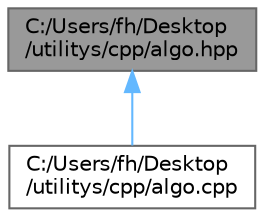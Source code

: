 digraph "C:/Users/fh/Desktop/utilitys/cpp/algo.hpp"
{
 // LATEX_PDF_SIZE
  bgcolor="transparent";
  edge [fontname=Helvetica,fontsize=10,labelfontname=Helvetica,labelfontsize=10];
  node [fontname=Helvetica,fontsize=10,shape=box,height=0.2,width=0.4];
  Node1 [id="Node000001",label="C:/Users/fh/Desktop\l/utilitys/cpp/algo.hpp",height=0.2,width=0.4,color="gray40", fillcolor="grey60", style="filled", fontcolor="black",tooltip="Commonly Used Algorithms on CPU."];
  Node1 -> Node2 [id="edge1_Node000001_Node000002",dir="back",color="steelblue1",style="solid",tooltip=" "];
  Node2 [id="Node000002",label="C:/Users/fh/Desktop\l/utilitys/cpp/algo.cpp",height=0.2,width=0.4,color="grey40", fillcolor="white", style="filled",URL="$algo_8cpp.html",tooltip=" "];
}
